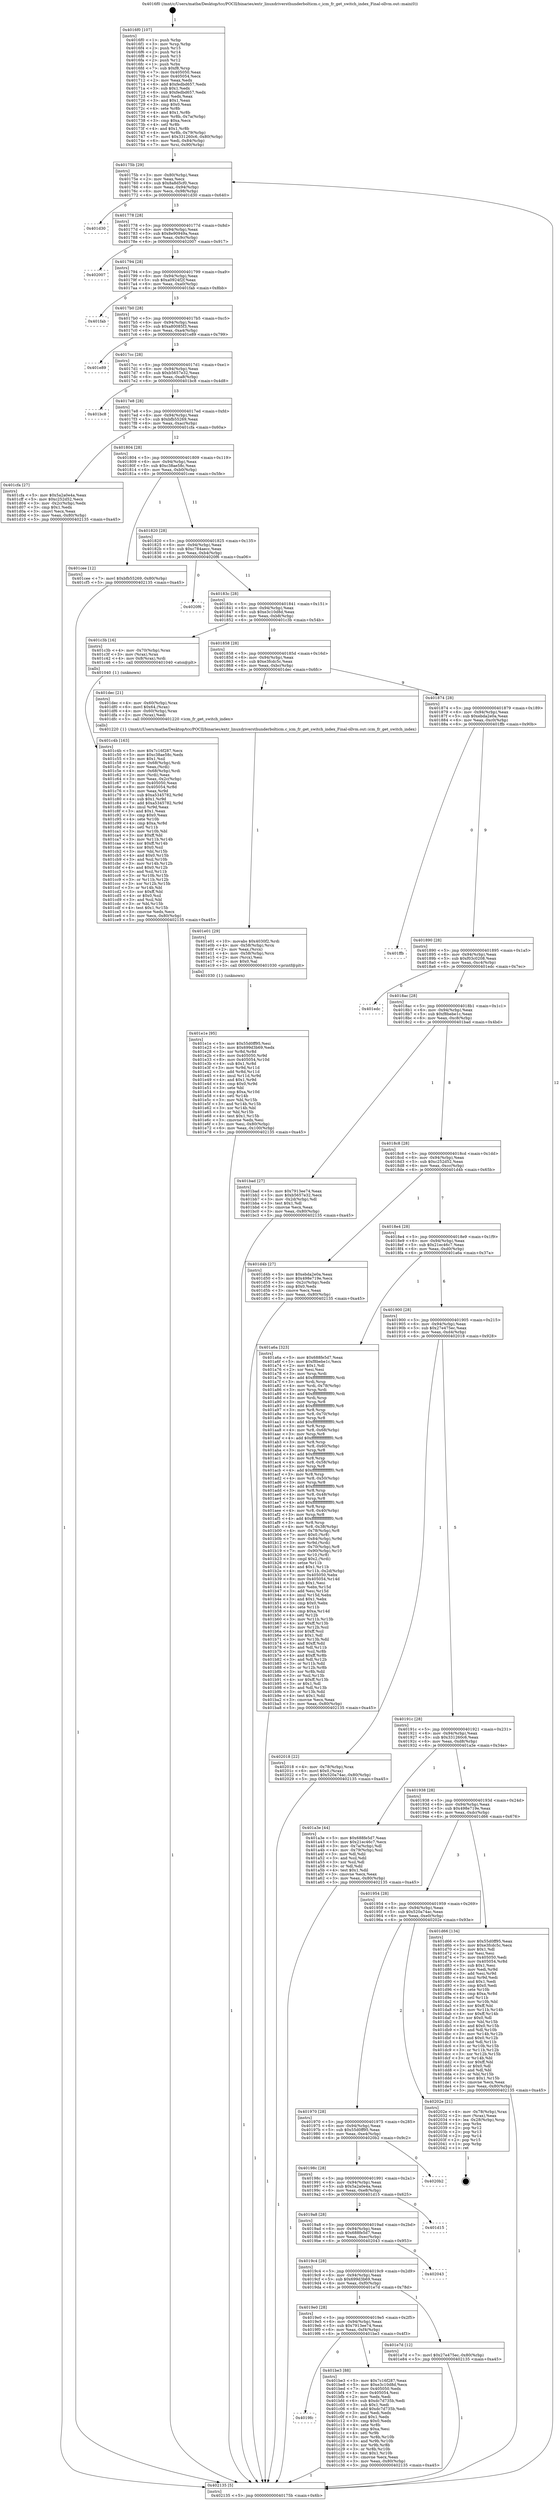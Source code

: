 digraph "0x4016f0" {
  label = "0x4016f0 (/mnt/c/Users/mathe/Desktop/tcc/POCII/binaries/extr_linuxdriversthunderbolticm.c_icm_fr_get_switch_index_Final-ollvm.out::main(0))"
  labelloc = "t"
  node[shape=record]

  Entry [label="",width=0.3,height=0.3,shape=circle,fillcolor=black,style=filled]
  "0x40175b" [label="{
     0x40175b [29]\l
     | [instrs]\l
     &nbsp;&nbsp;0x40175b \<+3\>: mov -0x80(%rbp),%eax\l
     &nbsp;&nbsp;0x40175e \<+2\>: mov %eax,%ecx\l
     &nbsp;&nbsp;0x401760 \<+6\>: sub $0x8a8d5cf0,%ecx\l
     &nbsp;&nbsp;0x401766 \<+6\>: mov %eax,-0x94(%rbp)\l
     &nbsp;&nbsp;0x40176c \<+6\>: mov %ecx,-0x98(%rbp)\l
     &nbsp;&nbsp;0x401772 \<+6\>: je 0000000000401d30 \<main+0x640\>\l
  }"]
  "0x401d30" [label="{
     0x401d30\l
  }", style=dashed]
  "0x401778" [label="{
     0x401778 [28]\l
     | [instrs]\l
     &nbsp;&nbsp;0x401778 \<+5\>: jmp 000000000040177d \<main+0x8d\>\l
     &nbsp;&nbsp;0x40177d \<+6\>: mov -0x94(%rbp),%eax\l
     &nbsp;&nbsp;0x401783 \<+5\>: sub $0x8e90949a,%eax\l
     &nbsp;&nbsp;0x401788 \<+6\>: mov %eax,-0x9c(%rbp)\l
     &nbsp;&nbsp;0x40178e \<+6\>: je 0000000000402007 \<main+0x917\>\l
  }"]
  Exit [label="",width=0.3,height=0.3,shape=circle,fillcolor=black,style=filled,peripheries=2]
  "0x402007" [label="{
     0x402007\l
  }", style=dashed]
  "0x401794" [label="{
     0x401794 [28]\l
     | [instrs]\l
     &nbsp;&nbsp;0x401794 \<+5\>: jmp 0000000000401799 \<main+0xa9\>\l
     &nbsp;&nbsp;0x401799 \<+6\>: mov -0x94(%rbp),%eax\l
     &nbsp;&nbsp;0x40179f \<+5\>: sub $0xa0924f2f,%eax\l
     &nbsp;&nbsp;0x4017a4 \<+6\>: mov %eax,-0xa0(%rbp)\l
     &nbsp;&nbsp;0x4017aa \<+6\>: je 0000000000401fab \<main+0x8bb\>\l
  }"]
  "0x401e1e" [label="{
     0x401e1e [95]\l
     | [instrs]\l
     &nbsp;&nbsp;0x401e1e \<+5\>: mov $0x55d0ff95,%esi\l
     &nbsp;&nbsp;0x401e23 \<+5\>: mov $0x699d3b69,%edx\l
     &nbsp;&nbsp;0x401e28 \<+3\>: xor %r8d,%r8d\l
     &nbsp;&nbsp;0x401e2b \<+8\>: mov 0x405050,%r9d\l
     &nbsp;&nbsp;0x401e33 \<+8\>: mov 0x405054,%r10d\l
     &nbsp;&nbsp;0x401e3b \<+4\>: sub $0x1,%r8d\l
     &nbsp;&nbsp;0x401e3f \<+3\>: mov %r9d,%r11d\l
     &nbsp;&nbsp;0x401e42 \<+3\>: add %r8d,%r11d\l
     &nbsp;&nbsp;0x401e45 \<+4\>: imul %r11d,%r9d\l
     &nbsp;&nbsp;0x401e49 \<+4\>: and $0x1,%r9d\l
     &nbsp;&nbsp;0x401e4d \<+4\>: cmp $0x0,%r9d\l
     &nbsp;&nbsp;0x401e51 \<+3\>: sete %bl\l
     &nbsp;&nbsp;0x401e54 \<+4\>: cmp $0xa,%r10d\l
     &nbsp;&nbsp;0x401e58 \<+4\>: setl %r14b\l
     &nbsp;&nbsp;0x401e5c \<+3\>: mov %bl,%r15b\l
     &nbsp;&nbsp;0x401e5f \<+3\>: and %r14b,%r15b\l
     &nbsp;&nbsp;0x401e62 \<+3\>: xor %r14b,%bl\l
     &nbsp;&nbsp;0x401e65 \<+3\>: or %bl,%r15b\l
     &nbsp;&nbsp;0x401e68 \<+4\>: test $0x1,%r15b\l
     &nbsp;&nbsp;0x401e6c \<+3\>: cmovne %edx,%esi\l
     &nbsp;&nbsp;0x401e6f \<+3\>: mov %esi,-0x80(%rbp)\l
     &nbsp;&nbsp;0x401e72 \<+6\>: mov %eax,-0x100(%rbp)\l
     &nbsp;&nbsp;0x401e78 \<+5\>: jmp 0000000000402135 \<main+0xa45\>\l
  }"]
  "0x401fab" [label="{
     0x401fab\l
  }", style=dashed]
  "0x4017b0" [label="{
     0x4017b0 [28]\l
     | [instrs]\l
     &nbsp;&nbsp;0x4017b0 \<+5\>: jmp 00000000004017b5 \<main+0xc5\>\l
     &nbsp;&nbsp;0x4017b5 \<+6\>: mov -0x94(%rbp),%eax\l
     &nbsp;&nbsp;0x4017bb \<+5\>: sub $0xa80085f3,%eax\l
     &nbsp;&nbsp;0x4017c0 \<+6\>: mov %eax,-0xa4(%rbp)\l
     &nbsp;&nbsp;0x4017c6 \<+6\>: je 0000000000401e89 \<main+0x799\>\l
  }"]
  "0x401e01" [label="{
     0x401e01 [29]\l
     | [instrs]\l
     &nbsp;&nbsp;0x401e01 \<+10\>: movabs $0x4030f2,%rdi\l
     &nbsp;&nbsp;0x401e0b \<+4\>: mov -0x58(%rbp),%rcx\l
     &nbsp;&nbsp;0x401e0f \<+2\>: mov %eax,(%rcx)\l
     &nbsp;&nbsp;0x401e11 \<+4\>: mov -0x58(%rbp),%rcx\l
     &nbsp;&nbsp;0x401e15 \<+2\>: mov (%rcx),%esi\l
     &nbsp;&nbsp;0x401e17 \<+2\>: mov $0x0,%al\l
     &nbsp;&nbsp;0x401e19 \<+5\>: call 0000000000401030 \<printf@plt\>\l
     | [calls]\l
     &nbsp;&nbsp;0x401030 \{1\} (unknown)\l
  }"]
  "0x401e89" [label="{
     0x401e89\l
  }", style=dashed]
  "0x4017cc" [label="{
     0x4017cc [28]\l
     | [instrs]\l
     &nbsp;&nbsp;0x4017cc \<+5\>: jmp 00000000004017d1 \<main+0xe1\>\l
     &nbsp;&nbsp;0x4017d1 \<+6\>: mov -0x94(%rbp),%eax\l
     &nbsp;&nbsp;0x4017d7 \<+5\>: sub $0xb5657e32,%eax\l
     &nbsp;&nbsp;0x4017dc \<+6\>: mov %eax,-0xa8(%rbp)\l
     &nbsp;&nbsp;0x4017e2 \<+6\>: je 0000000000401bc8 \<main+0x4d8\>\l
  }"]
  "0x401c4b" [label="{
     0x401c4b [163]\l
     | [instrs]\l
     &nbsp;&nbsp;0x401c4b \<+5\>: mov $0x7c16f287,%ecx\l
     &nbsp;&nbsp;0x401c50 \<+5\>: mov $0xc38ae58c,%edx\l
     &nbsp;&nbsp;0x401c55 \<+3\>: mov $0x1,%sil\l
     &nbsp;&nbsp;0x401c58 \<+4\>: mov -0x68(%rbp),%rdi\l
     &nbsp;&nbsp;0x401c5c \<+2\>: mov %eax,(%rdi)\l
     &nbsp;&nbsp;0x401c5e \<+4\>: mov -0x68(%rbp),%rdi\l
     &nbsp;&nbsp;0x401c62 \<+2\>: mov (%rdi),%eax\l
     &nbsp;&nbsp;0x401c64 \<+3\>: mov %eax,-0x2c(%rbp)\l
     &nbsp;&nbsp;0x401c67 \<+7\>: mov 0x405050,%eax\l
     &nbsp;&nbsp;0x401c6e \<+8\>: mov 0x405054,%r8d\l
     &nbsp;&nbsp;0x401c76 \<+3\>: mov %eax,%r9d\l
     &nbsp;&nbsp;0x401c79 \<+7\>: sub $0xa5345782,%r9d\l
     &nbsp;&nbsp;0x401c80 \<+4\>: sub $0x1,%r9d\l
     &nbsp;&nbsp;0x401c84 \<+7\>: add $0xa5345782,%r9d\l
     &nbsp;&nbsp;0x401c8b \<+4\>: imul %r9d,%eax\l
     &nbsp;&nbsp;0x401c8f \<+3\>: and $0x1,%eax\l
     &nbsp;&nbsp;0x401c92 \<+3\>: cmp $0x0,%eax\l
     &nbsp;&nbsp;0x401c95 \<+4\>: sete %r10b\l
     &nbsp;&nbsp;0x401c99 \<+4\>: cmp $0xa,%r8d\l
     &nbsp;&nbsp;0x401c9d \<+4\>: setl %r11b\l
     &nbsp;&nbsp;0x401ca1 \<+3\>: mov %r10b,%bl\l
     &nbsp;&nbsp;0x401ca4 \<+3\>: xor $0xff,%bl\l
     &nbsp;&nbsp;0x401ca7 \<+3\>: mov %r11b,%r14b\l
     &nbsp;&nbsp;0x401caa \<+4\>: xor $0xff,%r14b\l
     &nbsp;&nbsp;0x401cae \<+4\>: xor $0x0,%sil\l
     &nbsp;&nbsp;0x401cb2 \<+3\>: mov %bl,%r15b\l
     &nbsp;&nbsp;0x401cb5 \<+4\>: and $0x0,%r15b\l
     &nbsp;&nbsp;0x401cb9 \<+3\>: and %sil,%r10b\l
     &nbsp;&nbsp;0x401cbc \<+3\>: mov %r14b,%r12b\l
     &nbsp;&nbsp;0x401cbf \<+4\>: and $0x0,%r12b\l
     &nbsp;&nbsp;0x401cc3 \<+3\>: and %sil,%r11b\l
     &nbsp;&nbsp;0x401cc6 \<+3\>: or %r10b,%r15b\l
     &nbsp;&nbsp;0x401cc9 \<+3\>: or %r11b,%r12b\l
     &nbsp;&nbsp;0x401ccc \<+3\>: xor %r12b,%r15b\l
     &nbsp;&nbsp;0x401ccf \<+3\>: or %r14b,%bl\l
     &nbsp;&nbsp;0x401cd2 \<+3\>: xor $0xff,%bl\l
     &nbsp;&nbsp;0x401cd5 \<+4\>: or $0x0,%sil\l
     &nbsp;&nbsp;0x401cd9 \<+3\>: and %sil,%bl\l
     &nbsp;&nbsp;0x401cdc \<+3\>: or %bl,%r15b\l
     &nbsp;&nbsp;0x401cdf \<+4\>: test $0x1,%r15b\l
     &nbsp;&nbsp;0x401ce3 \<+3\>: cmovne %edx,%ecx\l
     &nbsp;&nbsp;0x401ce6 \<+3\>: mov %ecx,-0x80(%rbp)\l
     &nbsp;&nbsp;0x401ce9 \<+5\>: jmp 0000000000402135 \<main+0xa45\>\l
  }"]
  "0x401bc8" [label="{
     0x401bc8\l
  }", style=dashed]
  "0x4017e8" [label="{
     0x4017e8 [28]\l
     | [instrs]\l
     &nbsp;&nbsp;0x4017e8 \<+5\>: jmp 00000000004017ed \<main+0xfd\>\l
     &nbsp;&nbsp;0x4017ed \<+6\>: mov -0x94(%rbp),%eax\l
     &nbsp;&nbsp;0x4017f3 \<+5\>: sub $0xbfb55269,%eax\l
     &nbsp;&nbsp;0x4017f8 \<+6\>: mov %eax,-0xac(%rbp)\l
     &nbsp;&nbsp;0x4017fe \<+6\>: je 0000000000401cfa \<main+0x60a\>\l
  }"]
  "0x4019fc" [label="{
     0x4019fc\l
  }", style=dashed]
  "0x401cfa" [label="{
     0x401cfa [27]\l
     | [instrs]\l
     &nbsp;&nbsp;0x401cfa \<+5\>: mov $0x5a2a0e4a,%eax\l
     &nbsp;&nbsp;0x401cff \<+5\>: mov $0xc252d52,%ecx\l
     &nbsp;&nbsp;0x401d04 \<+3\>: mov -0x2c(%rbp),%edx\l
     &nbsp;&nbsp;0x401d07 \<+3\>: cmp $0x1,%edx\l
     &nbsp;&nbsp;0x401d0a \<+3\>: cmovl %ecx,%eax\l
     &nbsp;&nbsp;0x401d0d \<+3\>: mov %eax,-0x80(%rbp)\l
     &nbsp;&nbsp;0x401d10 \<+5\>: jmp 0000000000402135 \<main+0xa45\>\l
  }"]
  "0x401804" [label="{
     0x401804 [28]\l
     | [instrs]\l
     &nbsp;&nbsp;0x401804 \<+5\>: jmp 0000000000401809 \<main+0x119\>\l
     &nbsp;&nbsp;0x401809 \<+6\>: mov -0x94(%rbp),%eax\l
     &nbsp;&nbsp;0x40180f \<+5\>: sub $0xc38ae58c,%eax\l
     &nbsp;&nbsp;0x401814 \<+6\>: mov %eax,-0xb0(%rbp)\l
     &nbsp;&nbsp;0x40181a \<+6\>: je 0000000000401cee \<main+0x5fe\>\l
  }"]
  "0x401be3" [label="{
     0x401be3 [88]\l
     | [instrs]\l
     &nbsp;&nbsp;0x401be3 \<+5\>: mov $0x7c16f287,%eax\l
     &nbsp;&nbsp;0x401be8 \<+5\>: mov $0xe3c10d8d,%ecx\l
     &nbsp;&nbsp;0x401bed \<+7\>: mov 0x405050,%edx\l
     &nbsp;&nbsp;0x401bf4 \<+7\>: mov 0x405054,%esi\l
     &nbsp;&nbsp;0x401bfb \<+2\>: mov %edx,%edi\l
     &nbsp;&nbsp;0x401bfd \<+6\>: sub $0xdc7d735b,%edi\l
     &nbsp;&nbsp;0x401c03 \<+3\>: sub $0x1,%edi\l
     &nbsp;&nbsp;0x401c06 \<+6\>: add $0xdc7d735b,%edi\l
     &nbsp;&nbsp;0x401c0c \<+3\>: imul %edi,%edx\l
     &nbsp;&nbsp;0x401c0f \<+3\>: and $0x1,%edx\l
     &nbsp;&nbsp;0x401c12 \<+3\>: cmp $0x0,%edx\l
     &nbsp;&nbsp;0x401c15 \<+4\>: sete %r8b\l
     &nbsp;&nbsp;0x401c19 \<+3\>: cmp $0xa,%esi\l
     &nbsp;&nbsp;0x401c1c \<+4\>: setl %r9b\l
     &nbsp;&nbsp;0x401c20 \<+3\>: mov %r8b,%r10b\l
     &nbsp;&nbsp;0x401c23 \<+3\>: and %r9b,%r10b\l
     &nbsp;&nbsp;0x401c26 \<+3\>: xor %r9b,%r8b\l
     &nbsp;&nbsp;0x401c29 \<+3\>: or %r8b,%r10b\l
     &nbsp;&nbsp;0x401c2c \<+4\>: test $0x1,%r10b\l
     &nbsp;&nbsp;0x401c30 \<+3\>: cmovne %ecx,%eax\l
     &nbsp;&nbsp;0x401c33 \<+3\>: mov %eax,-0x80(%rbp)\l
     &nbsp;&nbsp;0x401c36 \<+5\>: jmp 0000000000402135 \<main+0xa45\>\l
  }"]
  "0x401cee" [label="{
     0x401cee [12]\l
     | [instrs]\l
     &nbsp;&nbsp;0x401cee \<+7\>: movl $0xbfb55269,-0x80(%rbp)\l
     &nbsp;&nbsp;0x401cf5 \<+5\>: jmp 0000000000402135 \<main+0xa45\>\l
  }"]
  "0x401820" [label="{
     0x401820 [28]\l
     | [instrs]\l
     &nbsp;&nbsp;0x401820 \<+5\>: jmp 0000000000401825 \<main+0x135\>\l
     &nbsp;&nbsp;0x401825 \<+6\>: mov -0x94(%rbp),%eax\l
     &nbsp;&nbsp;0x40182b \<+5\>: sub $0xc784aecc,%eax\l
     &nbsp;&nbsp;0x401830 \<+6\>: mov %eax,-0xb4(%rbp)\l
     &nbsp;&nbsp;0x401836 \<+6\>: je 00000000004020f6 \<main+0xa06\>\l
  }"]
  "0x4019e0" [label="{
     0x4019e0 [28]\l
     | [instrs]\l
     &nbsp;&nbsp;0x4019e0 \<+5\>: jmp 00000000004019e5 \<main+0x2f5\>\l
     &nbsp;&nbsp;0x4019e5 \<+6\>: mov -0x94(%rbp),%eax\l
     &nbsp;&nbsp;0x4019eb \<+5\>: sub $0x7913ee74,%eax\l
     &nbsp;&nbsp;0x4019f0 \<+6\>: mov %eax,-0xf4(%rbp)\l
     &nbsp;&nbsp;0x4019f6 \<+6\>: je 0000000000401be3 \<main+0x4f3\>\l
  }"]
  "0x4020f6" [label="{
     0x4020f6\l
  }", style=dashed]
  "0x40183c" [label="{
     0x40183c [28]\l
     | [instrs]\l
     &nbsp;&nbsp;0x40183c \<+5\>: jmp 0000000000401841 \<main+0x151\>\l
     &nbsp;&nbsp;0x401841 \<+6\>: mov -0x94(%rbp),%eax\l
     &nbsp;&nbsp;0x401847 \<+5\>: sub $0xe3c10d8d,%eax\l
     &nbsp;&nbsp;0x40184c \<+6\>: mov %eax,-0xb8(%rbp)\l
     &nbsp;&nbsp;0x401852 \<+6\>: je 0000000000401c3b \<main+0x54b\>\l
  }"]
  "0x401e7d" [label="{
     0x401e7d [12]\l
     | [instrs]\l
     &nbsp;&nbsp;0x401e7d \<+7\>: movl $0x27e475ec,-0x80(%rbp)\l
     &nbsp;&nbsp;0x401e84 \<+5\>: jmp 0000000000402135 \<main+0xa45\>\l
  }"]
  "0x401c3b" [label="{
     0x401c3b [16]\l
     | [instrs]\l
     &nbsp;&nbsp;0x401c3b \<+4\>: mov -0x70(%rbp),%rax\l
     &nbsp;&nbsp;0x401c3f \<+3\>: mov (%rax),%rax\l
     &nbsp;&nbsp;0x401c42 \<+4\>: mov 0x8(%rax),%rdi\l
     &nbsp;&nbsp;0x401c46 \<+5\>: call 0000000000401040 \<atoi@plt\>\l
     | [calls]\l
     &nbsp;&nbsp;0x401040 \{1\} (unknown)\l
  }"]
  "0x401858" [label="{
     0x401858 [28]\l
     | [instrs]\l
     &nbsp;&nbsp;0x401858 \<+5\>: jmp 000000000040185d \<main+0x16d\>\l
     &nbsp;&nbsp;0x40185d \<+6\>: mov -0x94(%rbp),%eax\l
     &nbsp;&nbsp;0x401863 \<+5\>: sub $0xe3fcdc5c,%eax\l
     &nbsp;&nbsp;0x401868 \<+6\>: mov %eax,-0xbc(%rbp)\l
     &nbsp;&nbsp;0x40186e \<+6\>: je 0000000000401dec \<main+0x6fc\>\l
  }"]
  "0x4019c4" [label="{
     0x4019c4 [28]\l
     | [instrs]\l
     &nbsp;&nbsp;0x4019c4 \<+5\>: jmp 00000000004019c9 \<main+0x2d9\>\l
     &nbsp;&nbsp;0x4019c9 \<+6\>: mov -0x94(%rbp),%eax\l
     &nbsp;&nbsp;0x4019cf \<+5\>: sub $0x699d3b69,%eax\l
     &nbsp;&nbsp;0x4019d4 \<+6\>: mov %eax,-0xf0(%rbp)\l
     &nbsp;&nbsp;0x4019da \<+6\>: je 0000000000401e7d \<main+0x78d\>\l
  }"]
  "0x401dec" [label="{
     0x401dec [21]\l
     | [instrs]\l
     &nbsp;&nbsp;0x401dec \<+4\>: mov -0x60(%rbp),%rax\l
     &nbsp;&nbsp;0x401df0 \<+6\>: movl $0x64,(%rax)\l
     &nbsp;&nbsp;0x401df6 \<+4\>: mov -0x60(%rbp),%rax\l
     &nbsp;&nbsp;0x401dfa \<+2\>: mov (%rax),%edi\l
     &nbsp;&nbsp;0x401dfc \<+5\>: call 0000000000401220 \<icm_fr_get_switch_index\>\l
     | [calls]\l
     &nbsp;&nbsp;0x401220 \{1\} (/mnt/c/Users/mathe/Desktop/tcc/POCII/binaries/extr_linuxdriversthunderbolticm.c_icm_fr_get_switch_index_Final-ollvm.out::icm_fr_get_switch_index)\l
  }"]
  "0x401874" [label="{
     0x401874 [28]\l
     | [instrs]\l
     &nbsp;&nbsp;0x401874 \<+5\>: jmp 0000000000401879 \<main+0x189\>\l
     &nbsp;&nbsp;0x401879 \<+6\>: mov -0x94(%rbp),%eax\l
     &nbsp;&nbsp;0x40187f \<+5\>: sub $0xebda2e0a,%eax\l
     &nbsp;&nbsp;0x401884 \<+6\>: mov %eax,-0xc0(%rbp)\l
     &nbsp;&nbsp;0x40188a \<+6\>: je 0000000000401ffb \<main+0x90b\>\l
  }"]
  "0x402043" [label="{
     0x402043\l
  }", style=dashed]
  "0x401ffb" [label="{
     0x401ffb\l
  }", style=dashed]
  "0x401890" [label="{
     0x401890 [28]\l
     | [instrs]\l
     &nbsp;&nbsp;0x401890 \<+5\>: jmp 0000000000401895 \<main+0x1a5\>\l
     &nbsp;&nbsp;0x401895 \<+6\>: mov -0x94(%rbp),%eax\l
     &nbsp;&nbsp;0x40189b \<+5\>: sub $0xf03c0208,%eax\l
     &nbsp;&nbsp;0x4018a0 \<+6\>: mov %eax,-0xc4(%rbp)\l
     &nbsp;&nbsp;0x4018a6 \<+6\>: je 0000000000401edc \<main+0x7ec\>\l
  }"]
  "0x4019a8" [label="{
     0x4019a8 [28]\l
     | [instrs]\l
     &nbsp;&nbsp;0x4019a8 \<+5\>: jmp 00000000004019ad \<main+0x2bd\>\l
     &nbsp;&nbsp;0x4019ad \<+6\>: mov -0x94(%rbp),%eax\l
     &nbsp;&nbsp;0x4019b3 \<+5\>: sub $0x688fe5d7,%eax\l
     &nbsp;&nbsp;0x4019b8 \<+6\>: mov %eax,-0xec(%rbp)\l
     &nbsp;&nbsp;0x4019be \<+6\>: je 0000000000402043 \<main+0x953\>\l
  }"]
  "0x401edc" [label="{
     0x401edc\l
  }", style=dashed]
  "0x4018ac" [label="{
     0x4018ac [28]\l
     | [instrs]\l
     &nbsp;&nbsp;0x4018ac \<+5\>: jmp 00000000004018b1 \<main+0x1c1\>\l
     &nbsp;&nbsp;0x4018b1 \<+6\>: mov -0x94(%rbp),%eax\l
     &nbsp;&nbsp;0x4018b7 \<+5\>: sub $0xf8bebe1c,%eax\l
     &nbsp;&nbsp;0x4018bc \<+6\>: mov %eax,-0xc8(%rbp)\l
     &nbsp;&nbsp;0x4018c2 \<+6\>: je 0000000000401bad \<main+0x4bd\>\l
  }"]
  "0x401d15" [label="{
     0x401d15\l
  }", style=dashed]
  "0x401bad" [label="{
     0x401bad [27]\l
     | [instrs]\l
     &nbsp;&nbsp;0x401bad \<+5\>: mov $0x7913ee74,%eax\l
     &nbsp;&nbsp;0x401bb2 \<+5\>: mov $0xb5657e32,%ecx\l
     &nbsp;&nbsp;0x401bb7 \<+3\>: mov -0x2d(%rbp),%dl\l
     &nbsp;&nbsp;0x401bba \<+3\>: test $0x1,%dl\l
     &nbsp;&nbsp;0x401bbd \<+3\>: cmovne %ecx,%eax\l
     &nbsp;&nbsp;0x401bc0 \<+3\>: mov %eax,-0x80(%rbp)\l
     &nbsp;&nbsp;0x401bc3 \<+5\>: jmp 0000000000402135 \<main+0xa45\>\l
  }"]
  "0x4018c8" [label="{
     0x4018c8 [28]\l
     | [instrs]\l
     &nbsp;&nbsp;0x4018c8 \<+5\>: jmp 00000000004018cd \<main+0x1dd\>\l
     &nbsp;&nbsp;0x4018cd \<+6\>: mov -0x94(%rbp),%eax\l
     &nbsp;&nbsp;0x4018d3 \<+5\>: sub $0xc252d52,%eax\l
     &nbsp;&nbsp;0x4018d8 \<+6\>: mov %eax,-0xcc(%rbp)\l
     &nbsp;&nbsp;0x4018de \<+6\>: je 0000000000401d4b \<main+0x65b\>\l
  }"]
  "0x40198c" [label="{
     0x40198c [28]\l
     | [instrs]\l
     &nbsp;&nbsp;0x40198c \<+5\>: jmp 0000000000401991 \<main+0x2a1\>\l
     &nbsp;&nbsp;0x401991 \<+6\>: mov -0x94(%rbp),%eax\l
     &nbsp;&nbsp;0x401997 \<+5\>: sub $0x5a2a0e4a,%eax\l
     &nbsp;&nbsp;0x40199c \<+6\>: mov %eax,-0xe8(%rbp)\l
     &nbsp;&nbsp;0x4019a2 \<+6\>: je 0000000000401d15 \<main+0x625\>\l
  }"]
  "0x401d4b" [label="{
     0x401d4b [27]\l
     | [instrs]\l
     &nbsp;&nbsp;0x401d4b \<+5\>: mov $0xebda2e0a,%eax\l
     &nbsp;&nbsp;0x401d50 \<+5\>: mov $0x498e719e,%ecx\l
     &nbsp;&nbsp;0x401d55 \<+3\>: mov -0x2c(%rbp),%edx\l
     &nbsp;&nbsp;0x401d58 \<+3\>: cmp $0x0,%edx\l
     &nbsp;&nbsp;0x401d5b \<+3\>: cmove %ecx,%eax\l
     &nbsp;&nbsp;0x401d5e \<+3\>: mov %eax,-0x80(%rbp)\l
     &nbsp;&nbsp;0x401d61 \<+5\>: jmp 0000000000402135 \<main+0xa45\>\l
  }"]
  "0x4018e4" [label="{
     0x4018e4 [28]\l
     | [instrs]\l
     &nbsp;&nbsp;0x4018e4 \<+5\>: jmp 00000000004018e9 \<main+0x1f9\>\l
     &nbsp;&nbsp;0x4018e9 \<+6\>: mov -0x94(%rbp),%eax\l
     &nbsp;&nbsp;0x4018ef \<+5\>: sub $0x21ec46c7,%eax\l
     &nbsp;&nbsp;0x4018f4 \<+6\>: mov %eax,-0xd0(%rbp)\l
     &nbsp;&nbsp;0x4018fa \<+6\>: je 0000000000401a6a \<main+0x37a\>\l
  }"]
  "0x4020b2" [label="{
     0x4020b2\l
  }", style=dashed]
  "0x401a6a" [label="{
     0x401a6a [323]\l
     | [instrs]\l
     &nbsp;&nbsp;0x401a6a \<+5\>: mov $0x688fe5d7,%eax\l
     &nbsp;&nbsp;0x401a6f \<+5\>: mov $0xf8bebe1c,%ecx\l
     &nbsp;&nbsp;0x401a74 \<+2\>: mov $0x1,%dl\l
     &nbsp;&nbsp;0x401a76 \<+2\>: xor %esi,%esi\l
     &nbsp;&nbsp;0x401a78 \<+3\>: mov %rsp,%rdi\l
     &nbsp;&nbsp;0x401a7b \<+4\>: add $0xfffffffffffffff0,%rdi\l
     &nbsp;&nbsp;0x401a7f \<+3\>: mov %rdi,%rsp\l
     &nbsp;&nbsp;0x401a82 \<+4\>: mov %rdi,-0x78(%rbp)\l
     &nbsp;&nbsp;0x401a86 \<+3\>: mov %rsp,%rdi\l
     &nbsp;&nbsp;0x401a89 \<+4\>: add $0xfffffffffffffff0,%rdi\l
     &nbsp;&nbsp;0x401a8d \<+3\>: mov %rdi,%rsp\l
     &nbsp;&nbsp;0x401a90 \<+3\>: mov %rsp,%r8\l
     &nbsp;&nbsp;0x401a93 \<+4\>: add $0xfffffffffffffff0,%r8\l
     &nbsp;&nbsp;0x401a97 \<+3\>: mov %r8,%rsp\l
     &nbsp;&nbsp;0x401a9a \<+4\>: mov %r8,-0x70(%rbp)\l
     &nbsp;&nbsp;0x401a9e \<+3\>: mov %rsp,%r8\l
     &nbsp;&nbsp;0x401aa1 \<+4\>: add $0xfffffffffffffff0,%r8\l
     &nbsp;&nbsp;0x401aa5 \<+3\>: mov %r8,%rsp\l
     &nbsp;&nbsp;0x401aa8 \<+4\>: mov %r8,-0x68(%rbp)\l
     &nbsp;&nbsp;0x401aac \<+3\>: mov %rsp,%r8\l
     &nbsp;&nbsp;0x401aaf \<+4\>: add $0xfffffffffffffff0,%r8\l
     &nbsp;&nbsp;0x401ab3 \<+3\>: mov %r8,%rsp\l
     &nbsp;&nbsp;0x401ab6 \<+4\>: mov %r8,-0x60(%rbp)\l
     &nbsp;&nbsp;0x401aba \<+3\>: mov %rsp,%r8\l
     &nbsp;&nbsp;0x401abd \<+4\>: add $0xfffffffffffffff0,%r8\l
     &nbsp;&nbsp;0x401ac1 \<+3\>: mov %r8,%rsp\l
     &nbsp;&nbsp;0x401ac4 \<+4\>: mov %r8,-0x58(%rbp)\l
     &nbsp;&nbsp;0x401ac8 \<+3\>: mov %rsp,%r8\l
     &nbsp;&nbsp;0x401acb \<+4\>: add $0xfffffffffffffff0,%r8\l
     &nbsp;&nbsp;0x401acf \<+3\>: mov %r8,%rsp\l
     &nbsp;&nbsp;0x401ad2 \<+4\>: mov %r8,-0x50(%rbp)\l
     &nbsp;&nbsp;0x401ad6 \<+3\>: mov %rsp,%r8\l
     &nbsp;&nbsp;0x401ad9 \<+4\>: add $0xfffffffffffffff0,%r8\l
     &nbsp;&nbsp;0x401add \<+3\>: mov %r8,%rsp\l
     &nbsp;&nbsp;0x401ae0 \<+4\>: mov %r8,-0x48(%rbp)\l
     &nbsp;&nbsp;0x401ae4 \<+3\>: mov %rsp,%r8\l
     &nbsp;&nbsp;0x401ae7 \<+4\>: add $0xfffffffffffffff0,%r8\l
     &nbsp;&nbsp;0x401aeb \<+3\>: mov %r8,%rsp\l
     &nbsp;&nbsp;0x401aee \<+4\>: mov %r8,-0x40(%rbp)\l
     &nbsp;&nbsp;0x401af2 \<+3\>: mov %rsp,%r8\l
     &nbsp;&nbsp;0x401af5 \<+4\>: add $0xfffffffffffffff0,%r8\l
     &nbsp;&nbsp;0x401af9 \<+3\>: mov %r8,%rsp\l
     &nbsp;&nbsp;0x401afc \<+4\>: mov %r8,-0x38(%rbp)\l
     &nbsp;&nbsp;0x401b00 \<+4\>: mov -0x78(%rbp),%r8\l
     &nbsp;&nbsp;0x401b04 \<+7\>: movl $0x0,(%r8)\l
     &nbsp;&nbsp;0x401b0b \<+7\>: mov -0x84(%rbp),%r9d\l
     &nbsp;&nbsp;0x401b12 \<+3\>: mov %r9d,(%rdi)\l
     &nbsp;&nbsp;0x401b15 \<+4\>: mov -0x70(%rbp),%r8\l
     &nbsp;&nbsp;0x401b19 \<+7\>: mov -0x90(%rbp),%r10\l
     &nbsp;&nbsp;0x401b20 \<+3\>: mov %r10,(%r8)\l
     &nbsp;&nbsp;0x401b23 \<+3\>: cmpl $0x2,(%rdi)\l
     &nbsp;&nbsp;0x401b26 \<+4\>: setne %r11b\l
     &nbsp;&nbsp;0x401b2a \<+4\>: and $0x1,%r11b\l
     &nbsp;&nbsp;0x401b2e \<+4\>: mov %r11b,-0x2d(%rbp)\l
     &nbsp;&nbsp;0x401b32 \<+7\>: mov 0x405050,%ebx\l
     &nbsp;&nbsp;0x401b39 \<+8\>: mov 0x405054,%r14d\l
     &nbsp;&nbsp;0x401b41 \<+3\>: sub $0x1,%esi\l
     &nbsp;&nbsp;0x401b44 \<+3\>: mov %ebx,%r15d\l
     &nbsp;&nbsp;0x401b47 \<+3\>: add %esi,%r15d\l
     &nbsp;&nbsp;0x401b4a \<+4\>: imul %r15d,%ebx\l
     &nbsp;&nbsp;0x401b4e \<+3\>: and $0x1,%ebx\l
     &nbsp;&nbsp;0x401b51 \<+3\>: cmp $0x0,%ebx\l
     &nbsp;&nbsp;0x401b54 \<+4\>: sete %r11b\l
     &nbsp;&nbsp;0x401b58 \<+4\>: cmp $0xa,%r14d\l
     &nbsp;&nbsp;0x401b5c \<+4\>: setl %r12b\l
     &nbsp;&nbsp;0x401b60 \<+3\>: mov %r11b,%r13b\l
     &nbsp;&nbsp;0x401b63 \<+4\>: xor $0xff,%r13b\l
     &nbsp;&nbsp;0x401b67 \<+3\>: mov %r12b,%sil\l
     &nbsp;&nbsp;0x401b6a \<+4\>: xor $0xff,%sil\l
     &nbsp;&nbsp;0x401b6e \<+3\>: xor $0x1,%dl\l
     &nbsp;&nbsp;0x401b71 \<+3\>: mov %r13b,%dil\l
     &nbsp;&nbsp;0x401b74 \<+4\>: and $0xff,%dil\l
     &nbsp;&nbsp;0x401b78 \<+3\>: and %dl,%r11b\l
     &nbsp;&nbsp;0x401b7b \<+3\>: mov %sil,%r8b\l
     &nbsp;&nbsp;0x401b7e \<+4\>: and $0xff,%r8b\l
     &nbsp;&nbsp;0x401b82 \<+3\>: and %dl,%r12b\l
     &nbsp;&nbsp;0x401b85 \<+3\>: or %r11b,%dil\l
     &nbsp;&nbsp;0x401b88 \<+3\>: or %r12b,%r8b\l
     &nbsp;&nbsp;0x401b8b \<+3\>: xor %r8b,%dil\l
     &nbsp;&nbsp;0x401b8e \<+3\>: or %sil,%r13b\l
     &nbsp;&nbsp;0x401b91 \<+4\>: xor $0xff,%r13b\l
     &nbsp;&nbsp;0x401b95 \<+3\>: or $0x1,%dl\l
     &nbsp;&nbsp;0x401b98 \<+3\>: and %dl,%r13b\l
     &nbsp;&nbsp;0x401b9b \<+3\>: or %r13b,%dil\l
     &nbsp;&nbsp;0x401b9e \<+4\>: test $0x1,%dil\l
     &nbsp;&nbsp;0x401ba2 \<+3\>: cmovne %ecx,%eax\l
     &nbsp;&nbsp;0x401ba5 \<+3\>: mov %eax,-0x80(%rbp)\l
     &nbsp;&nbsp;0x401ba8 \<+5\>: jmp 0000000000402135 \<main+0xa45\>\l
  }"]
  "0x401900" [label="{
     0x401900 [28]\l
     | [instrs]\l
     &nbsp;&nbsp;0x401900 \<+5\>: jmp 0000000000401905 \<main+0x215\>\l
     &nbsp;&nbsp;0x401905 \<+6\>: mov -0x94(%rbp),%eax\l
     &nbsp;&nbsp;0x40190b \<+5\>: sub $0x27e475ec,%eax\l
     &nbsp;&nbsp;0x401910 \<+6\>: mov %eax,-0xd4(%rbp)\l
     &nbsp;&nbsp;0x401916 \<+6\>: je 0000000000402018 \<main+0x928\>\l
  }"]
  "0x401970" [label="{
     0x401970 [28]\l
     | [instrs]\l
     &nbsp;&nbsp;0x401970 \<+5\>: jmp 0000000000401975 \<main+0x285\>\l
     &nbsp;&nbsp;0x401975 \<+6\>: mov -0x94(%rbp),%eax\l
     &nbsp;&nbsp;0x40197b \<+5\>: sub $0x55d0ff95,%eax\l
     &nbsp;&nbsp;0x401980 \<+6\>: mov %eax,-0xe4(%rbp)\l
     &nbsp;&nbsp;0x401986 \<+6\>: je 00000000004020b2 \<main+0x9c2\>\l
  }"]
  "0x402018" [label="{
     0x402018 [22]\l
     | [instrs]\l
     &nbsp;&nbsp;0x402018 \<+4\>: mov -0x78(%rbp),%rax\l
     &nbsp;&nbsp;0x40201c \<+6\>: movl $0x0,(%rax)\l
     &nbsp;&nbsp;0x402022 \<+7\>: movl $0x520a74ac,-0x80(%rbp)\l
     &nbsp;&nbsp;0x402029 \<+5\>: jmp 0000000000402135 \<main+0xa45\>\l
  }"]
  "0x40191c" [label="{
     0x40191c [28]\l
     | [instrs]\l
     &nbsp;&nbsp;0x40191c \<+5\>: jmp 0000000000401921 \<main+0x231\>\l
     &nbsp;&nbsp;0x401921 \<+6\>: mov -0x94(%rbp),%eax\l
     &nbsp;&nbsp;0x401927 \<+5\>: sub $0x331260c6,%eax\l
     &nbsp;&nbsp;0x40192c \<+6\>: mov %eax,-0xd8(%rbp)\l
     &nbsp;&nbsp;0x401932 \<+6\>: je 0000000000401a3e \<main+0x34e\>\l
  }"]
  "0x40202e" [label="{
     0x40202e [21]\l
     | [instrs]\l
     &nbsp;&nbsp;0x40202e \<+4\>: mov -0x78(%rbp),%rax\l
     &nbsp;&nbsp;0x402032 \<+2\>: mov (%rax),%eax\l
     &nbsp;&nbsp;0x402034 \<+4\>: lea -0x28(%rbp),%rsp\l
     &nbsp;&nbsp;0x402038 \<+1\>: pop %rbx\l
     &nbsp;&nbsp;0x402039 \<+2\>: pop %r12\l
     &nbsp;&nbsp;0x40203b \<+2\>: pop %r13\l
     &nbsp;&nbsp;0x40203d \<+2\>: pop %r14\l
     &nbsp;&nbsp;0x40203f \<+2\>: pop %r15\l
     &nbsp;&nbsp;0x402041 \<+1\>: pop %rbp\l
     &nbsp;&nbsp;0x402042 \<+1\>: ret\l
  }"]
  "0x401a3e" [label="{
     0x401a3e [44]\l
     | [instrs]\l
     &nbsp;&nbsp;0x401a3e \<+5\>: mov $0x688fe5d7,%eax\l
     &nbsp;&nbsp;0x401a43 \<+5\>: mov $0x21ec46c7,%ecx\l
     &nbsp;&nbsp;0x401a48 \<+3\>: mov -0x7a(%rbp),%dl\l
     &nbsp;&nbsp;0x401a4b \<+4\>: mov -0x79(%rbp),%sil\l
     &nbsp;&nbsp;0x401a4f \<+3\>: mov %dl,%dil\l
     &nbsp;&nbsp;0x401a52 \<+3\>: and %sil,%dil\l
     &nbsp;&nbsp;0x401a55 \<+3\>: xor %sil,%dl\l
     &nbsp;&nbsp;0x401a58 \<+3\>: or %dl,%dil\l
     &nbsp;&nbsp;0x401a5b \<+4\>: test $0x1,%dil\l
     &nbsp;&nbsp;0x401a5f \<+3\>: cmovne %ecx,%eax\l
     &nbsp;&nbsp;0x401a62 \<+3\>: mov %eax,-0x80(%rbp)\l
     &nbsp;&nbsp;0x401a65 \<+5\>: jmp 0000000000402135 \<main+0xa45\>\l
  }"]
  "0x401938" [label="{
     0x401938 [28]\l
     | [instrs]\l
     &nbsp;&nbsp;0x401938 \<+5\>: jmp 000000000040193d \<main+0x24d\>\l
     &nbsp;&nbsp;0x40193d \<+6\>: mov -0x94(%rbp),%eax\l
     &nbsp;&nbsp;0x401943 \<+5\>: sub $0x498e719e,%eax\l
     &nbsp;&nbsp;0x401948 \<+6\>: mov %eax,-0xdc(%rbp)\l
     &nbsp;&nbsp;0x40194e \<+6\>: je 0000000000401d66 \<main+0x676\>\l
  }"]
  "0x402135" [label="{
     0x402135 [5]\l
     | [instrs]\l
     &nbsp;&nbsp;0x402135 \<+5\>: jmp 000000000040175b \<main+0x6b\>\l
  }"]
  "0x4016f0" [label="{
     0x4016f0 [107]\l
     | [instrs]\l
     &nbsp;&nbsp;0x4016f0 \<+1\>: push %rbp\l
     &nbsp;&nbsp;0x4016f1 \<+3\>: mov %rsp,%rbp\l
     &nbsp;&nbsp;0x4016f4 \<+2\>: push %r15\l
     &nbsp;&nbsp;0x4016f6 \<+2\>: push %r14\l
     &nbsp;&nbsp;0x4016f8 \<+2\>: push %r13\l
     &nbsp;&nbsp;0x4016fa \<+2\>: push %r12\l
     &nbsp;&nbsp;0x4016fc \<+1\>: push %rbx\l
     &nbsp;&nbsp;0x4016fd \<+7\>: sub $0xf8,%rsp\l
     &nbsp;&nbsp;0x401704 \<+7\>: mov 0x405050,%eax\l
     &nbsp;&nbsp;0x40170b \<+7\>: mov 0x405054,%ecx\l
     &nbsp;&nbsp;0x401712 \<+2\>: mov %eax,%edx\l
     &nbsp;&nbsp;0x401714 \<+6\>: add $0xfedbd657,%edx\l
     &nbsp;&nbsp;0x40171a \<+3\>: sub $0x1,%edx\l
     &nbsp;&nbsp;0x40171d \<+6\>: sub $0xfedbd657,%edx\l
     &nbsp;&nbsp;0x401723 \<+3\>: imul %edx,%eax\l
     &nbsp;&nbsp;0x401726 \<+3\>: and $0x1,%eax\l
     &nbsp;&nbsp;0x401729 \<+3\>: cmp $0x0,%eax\l
     &nbsp;&nbsp;0x40172c \<+4\>: sete %r8b\l
     &nbsp;&nbsp;0x401730 \<+4\>: and $0x1,%r8b\l
     &nbsp;&nbsp;0x401734 \<+4\>: mov %r8b,-0x7a(%rbp)\l
     &nbsp;&nbsp;0x401738 \<+3\>: cmp $0xa,%ecx\l
     &nbsp;&nbsp;0x40173b \<+4\>: setl %r8b\l
     &nbsp;&nbsp;0x40173f \<+4\>: and $0x1,%r8b\l
     &nbsp;&nbsp;0x401743 \<+4\>: mov %r8b,-0x79(%rbp)\l
     &nbsp;&nbsp;0x401747 \<+7\>: movl $0x331260c6,-0x80(%rbp)\l
     &nbsp;&nbsp;0x40174e \<+6\>: mov %edi,-0x84(%rbp)\l
     &nbsp;&nbsp;0x401754 \<+7\>: mov %rsi,-0x90(%rbp)\l
  }"]
  "0x401954" [label="{
     0x401954 [28]\l
     | [instrs]\l
     &nbsp;&nbsp;0x401954 \<+5\>: jmp 0000000000401959 \<main+0x269\>\l
     &nbsp;&nbsp;0x401959 \<+6\>: mov -0x94(%rbp),%eax\l
     &nbsp;&nbsp;0x40195f \<+5\>: sub $0x520a74ac,%eax\l
     &nbsp;&nbsp;0x401964 \<+6\>: mov %eax,-0xe0(%rbp)\l
     &nbsp;&nbsp;0x40196a \<+6\>: je 000000000040202e \<main+0x93e\>\l
  }"]
  "0x401d66" [label="{
     0x401d66 [134]\l
     | [instrs]\l
     &nbsp;&nbsp;0x401d66 \<+5\>: mov $0x55d0ff95,%eax\l
     &nbsp;&nbsp;0x401d6b \<+5\>: mov $0xe3fcdc5c,%ecx\l
     &nbsp;&nbsp;0x401d70 \<+2\>: mov $0x1,%dl\l
     &nbsp;&nbsp;0x401d72 \<+2\>: xor %esi,%esi\l
     &nbsp;&nbsp;0x401d74 \<+7\>: mov 0x405050,%edi\l
     &nbsp;&nbsp;0x401d7b \<+8\>: mov 0x405054,%r8d\l
     &nbsp;&nbsp;0x401d83 \<+3\>: sub $0x1,%esi\l
     &nbsp;&nbsp;0x401d86 \<+3\>: mov %edi,%r9d\l
     &nbsp;&nbsp;0x401d89 \<+3\>: add %esi,%r9d\l
     &nbsp;&nbsp;0x401d8c \<+4\>: imul %r9d,%edi\l
     &nbsp;&nbsp;0x401d90 \<+3\>: and $0x1,%edi\l
     &nbsp;&nbsp;0x401d93 \<+3\>: cmp $0x0,%edi\l
     &nbsp;&nbsp;0x401d96 \<+4\>: sete %r10b\l
     &nbsp;&nbsp;0x401d9a \<+4\>: cmp $0xa,%r8d\l
     &nbsp;&nbsp;0x401d9e \<+4\>: setl %r11b\l
     &nbsp;&nbsp;0x401da2 \<+3\>: mov %r10b,%bl\l
     &nbsp;&nbsp;0x401da5 \<+3\>: xor $0xff,%bl\l
     &nbsp;&nbsp;0x401da8 \<+3\>: mov %r11b,%r14b\l
     &nbsp;&nbsp;0x401dab \<+4\>: xor $0xff,%r14b\l
     &nbsp;&nbsp;0x401daf \<+3\>: xor $0x0,%dl\l
     &nbsp;&nbsp;0x401db2 \<+3\>: mov %bl,%r15b\l
     &nbsp;&nbsp;0x401db5 \<+4\>: and $0x0,%r15b\l
     &nbsp;&nbsp;0x401db9 \<+3\>: and %dl,%r10b\l
     &nbsp;&nbsp;0x401dbc \<+3\>: mov %r14b,%r12b\l
     &nbsp;&nbsp;0x401dbf \<+4\>: and $0x0,%r12b\l
     &nbsp;&nbsp;0x401dc3 \<+3\>: and %dl,%r11b\l
     &nbsp;&nbsp;0x401dc6 \<+3\>: or %r10b,%r15b\l
     &nbsp;&nbsp;0x401dc9 \<+3\>: or %r11b,%r12b\l
     &nbsp;&nbsp;0x401dcc \<+3\>: xor %r12b,%r15b\l
     &nbsp;&nbsp;0x401dcf \<+3\>: or %r14b,%bl\l
     &nbsp;&nbsp;0x401dd2 \<+3\>: xor $0xff,%bl\l
     &nbsp;&nbsp;0x401dd5 \<+3\>: or $0x0,%dl\l
     &nbsp;&nbsp;0x401dd8 \<+2\>: and %dl,%bl\l
     &nbsp;&nbsp;0x401dda \<+3\>: or %bl,%r15b\l
     &nbsp;&nbsp;0x401ddd \<+4\>: test $0x1,%r15b\l
     &nbsp;&nbsp;0x401de1 \<+3\>: cmovne %ecx,%eax\l
     &nbsp;&nbsp;0x401de4 \<+3\>: mov %eax,-0x80(%rbp)\l
     &nbsp;&nbsp;0x401de7 \<+5\>: jmp 0000000000402135 \<main+0xa45\>\l
  }"]
  Entry -> "0x4016f0" [label=" 1"]
  "0x40175b" -> "0x401d30" [label=" 0"]
  "0x40175b" -> "0x401778" [label=" 13"]
  "0x40202e" -> Exit [label=" 1"]
  "0x401778" -> "0x402007" [label=" 0"]
  "0x401778" -> "0x401794" [label=" 13"]
  "0x402018" -> "0x402135" [label=" 1"]
  "0x401794" -> "0x401fab" [label=" 0"]
  "0x401794" -> "0x4017b0" [label=" 13"]
  "0x401e7d" -> "0x402135" [label=" 1"]
  "0x4017b0" -> "0x401e89" [label=" 0"]
  "0x4017b0" -> "0x4017cc" [label=" 13"]
  "0x401e1e" -> "0x402135" [label=" 1"]
  "0x4017cc" -> "0x401bc8" [label=" 0"]
  "0x4017cc" -> "0x4017e8" [label=" 13"]
  "0x401e01" -> "0x401e1e" [label=" 1"]
  "0x4017e8" -> "0x401cfa" [label=" 1"]
  "0x4017e8" -> "0x401804" [label=" 12"]
  "0x401dec" -> "0x401e01" [label=" 1"]
  "0x401804" -> "0x401cee" [label=" 1"]
  "0x401804" -> "0x401820" [label=" 11"]
  "0x401d66" -> "0x402135" [label=" 1"]
  "0x401820" -> "0x4020f6" [label=" 0"]
  "0x401820" -> "0x40183c" [label=" 11"]
  "0x401cfa" -> "0x402135" [label=" 1"]
  "0x40183c" -> "0x401c3b" [label=" 1"]
  "0x40183c" -> "0x401858" [label=" 10"]
  "0x401cee" -> "0x402135" [label=" 1"]
  "0x401858" -> "0x401dec" [label=" 1"]
  "0x401858" -> "0x401874" [label=" 9"]
  "0x401c3b" -> "0x401c4b" [label=" 1"]
  "0x401874" -> "0x401ffb" [label=" 0"]
  "0x401874" -> "0x401890" [label=" 9"]
  "0x401be3" -> "0x402135" [label=" 1"]
  "0x401890" -> "0x401edc" [label=" 0"]
  "0x401890" -> "0x4018ac" [label=" 9"]
  "0x4019e0" -> "0x401be3" [label=" 1"]
  "0x4018ac" -> "0x401bad" [label=" 1"]
  "0x4018ac" -> "0x4018c8" [label=" 8"]
  "0x401d4b" -> "0x402135" [label=" 1"]
  "0x4018c8" -> "0x401d4b" [label=" 1"]
  "0x4018c8" -> "0x4018e4" [label=" 7"]
  "0x4019c4" -> "0x401e7d" [label=" 1"]
  "0x4018e4" -> "0x401a6a" [label=" 1"]
  "0x4018e4" -> "0x401900" [label=" 6"]
  "0x401c4b" -> "0x402135" [label=" 1"]
  "0x401900" -> "0x402018" [label=" 1"]
  "0x401900" -> "0x40191c" [label=" 5"]
  "0x4019a8" -> "0x402043" [label=" 0"]
  "0x40191c" -> "0x401a3e" [label=" 1"]
  "0x40191c" -> "0x401938" [label=" 4"]
  "0x401a3e" -> "0x402135" [label=" 1"]
  "0x4016f0" -> "0x40175b" [label=" 1"]
  "0x402135" -> "0x40175b" [label=" 12"]
  "0x4019e0" -> "0x4019fc" [label=" 0"]
  "0x401a6a" -> "0x402135" [label=" 1"]
  "0x401bad" -> "0x402135" [label=" 1"]
  "0x40198c" -> "0x401d15" [label=" 0"]
  "0x401938" -> "0x401d66" [label=" 1"]
  "0x401938" -> "0x401954" [label=" 3"]
  "0x40198c" -> "0x4019a8" [label=" 2"]
  "0x401954" -> "0x40202e" [label=" 1"]
  "0x401954" -> "0x401970" [label=" 2"]
  "0x4019a8" -> "0x4019c4" [label=" 2"]
  "0x401970" -> "0x4020b2" [label=" 0"]
  "0x401970" -> "0x40198c" [label=" 2"]
  "0x4019c4" -> "0x4019e0" [label=" 1"]
}
